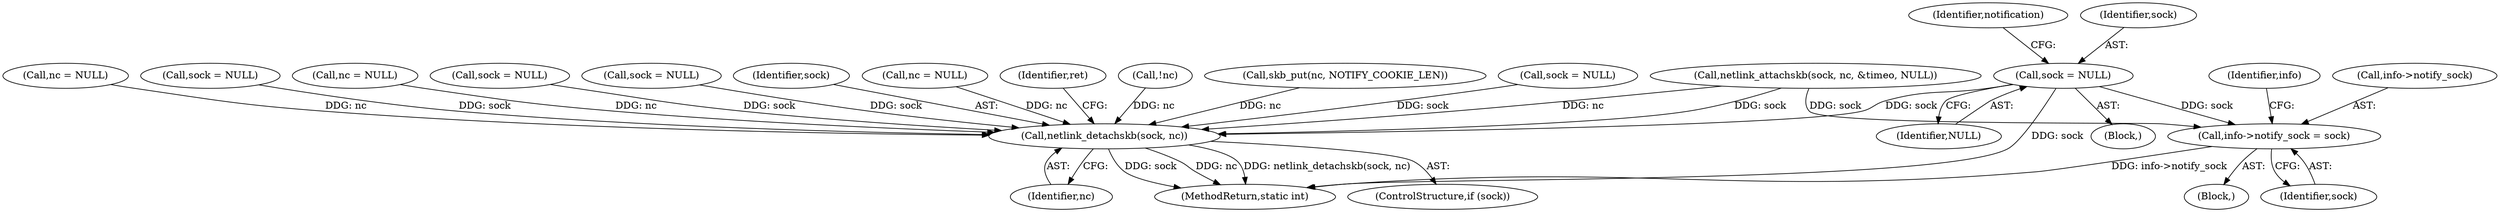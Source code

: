 digraph "0_linux_f991af3daabaecff34684fd51fac80319d1baad1@pointer" {
"1000119" [label="(Call,sock = NULL)"];
"1000378" [label="(Call,info->notify_sock = sock)"];
"1000463" [label="(Call,netlink_detachskb(sock, nc))"];
"1000463" [label="(Call,netlink_detachskb(sock, nc))"];
"1000367" [label="(Block,)"];
"1000116" [label="(Call,nc = NULL)"];
"1000271" [label="(Call,nc = NULL)"];
"1000473" [label="(MethodReturn,static int)"];
"1000472" [label="(Identifier,ret)"];
"1000382" [label="(Identifier,sock)"];
"1000179" [label="(Call,!nc)"];
"1000378" [label="(Call,info->notify_sock = sock)"];
"1000119" [label="(Call,sock = NULL)"];
"1000121" [label="(Identifier,NULL)"];
"1000204" [label="(Call,skb_put(nc, NOTIFY_COOKIE_LEN))"];
"1000268" [label="(Call,sock = NULL)"];
"1000124" [label="(Identifier,notification)"];
"1000250" [label="(Call,netlink_attachskb(sock, nc, &timeo, NULL))"];
"1000465" [label="(Identifier,nc)"];
"1000461" [label="(ControlStructure,if (sock))"];
"1000241" [label="(Call,sock = NULL)"];
"1000379" [label="(Call,info->notify_sock)"];
"1000391" [label="(Call,nc = NULL)"];
"1000385" [label="(Identifier,info)"];
"1000120" [label="(Identifier,sock)"];
"1000388" [label="(Call,sock = NULL)"];
"1000261" [label="(Call,sock = NULL)"];
"1000106" [label="(Block,)"];
"1000464" [label="(Identifier,sock)"];
"1000119" -> "1000106"  [label="AST: "];
"1000119" -> "1000121"  [label="CFG: "];
"1000120" -> "1000119"  [label="AST: "];
"1000121" -> "1000119"  [label="AST: "];
"1000124" -> "1000119"  [label="CFG: "];
"1000119" -> "1000473"  [label="DDG: sock"];
"1000119" -> "1000378"  [label="DDG: sock"];
"1000119" -> "1000463"  [label="DDG: sock"];
"1000378" -> "1000367"  [label="AST: "];
"1000378" -> "1000382"  [label="CFG: "];
"1000379" -> "1000378"  [label="AST: "];
"1000382" -> "1000378"  [label="AST: "];
"1000385" -> "1000378"  [label="CFG: "];
"1000378" -> "1000473"  [label="DDG: info->notify_sock"];
"1000250" -> "1000378"  [label="DDG: sock"];
"1000463" -> "1000461"  [label="AST: "];
"1000463" -> "1000465"  [label="CFG: "];
"1000464" -> "1000463"  [label="AST: "];
"1000465" -> "1000463"  [label="AST: "];
"1000472" -> "1000463"  [label="CFG: "];
"1000463" -> "1000473"  [label="DDG: nc"];
"1000463" -> "1000473"  [label="DDG: netlink_detachskb(sock, nc)"];
"1000463" -> "1000473"  [label="DDG: sock"];
"1000250" -> "1000463"  [label="DDG: sock"];
"1000250" -> "1000463"  [label="DDG: nc"];
"1000388" -> "1000463"  [label="DDG: sock"];
"1000268" -> "1000463"  [label="DDG: sock"];
"1000261" -> "1000463"  [label="DDG: sock"];
"1000241" -> "1000463"  [label="DDG: sock"];
"1000116" -> "1000463"  [label="DDG: nc"];
"1000391" -> "1000463"  [label="DDG: nc"];
"1000179" -> "1000463"  [label="DDG: nc"];
"1000271" -> "1000463"  [label="DDG: nc"];
"1000204" -> "1000463"  [label="DDG: nc"];
}
